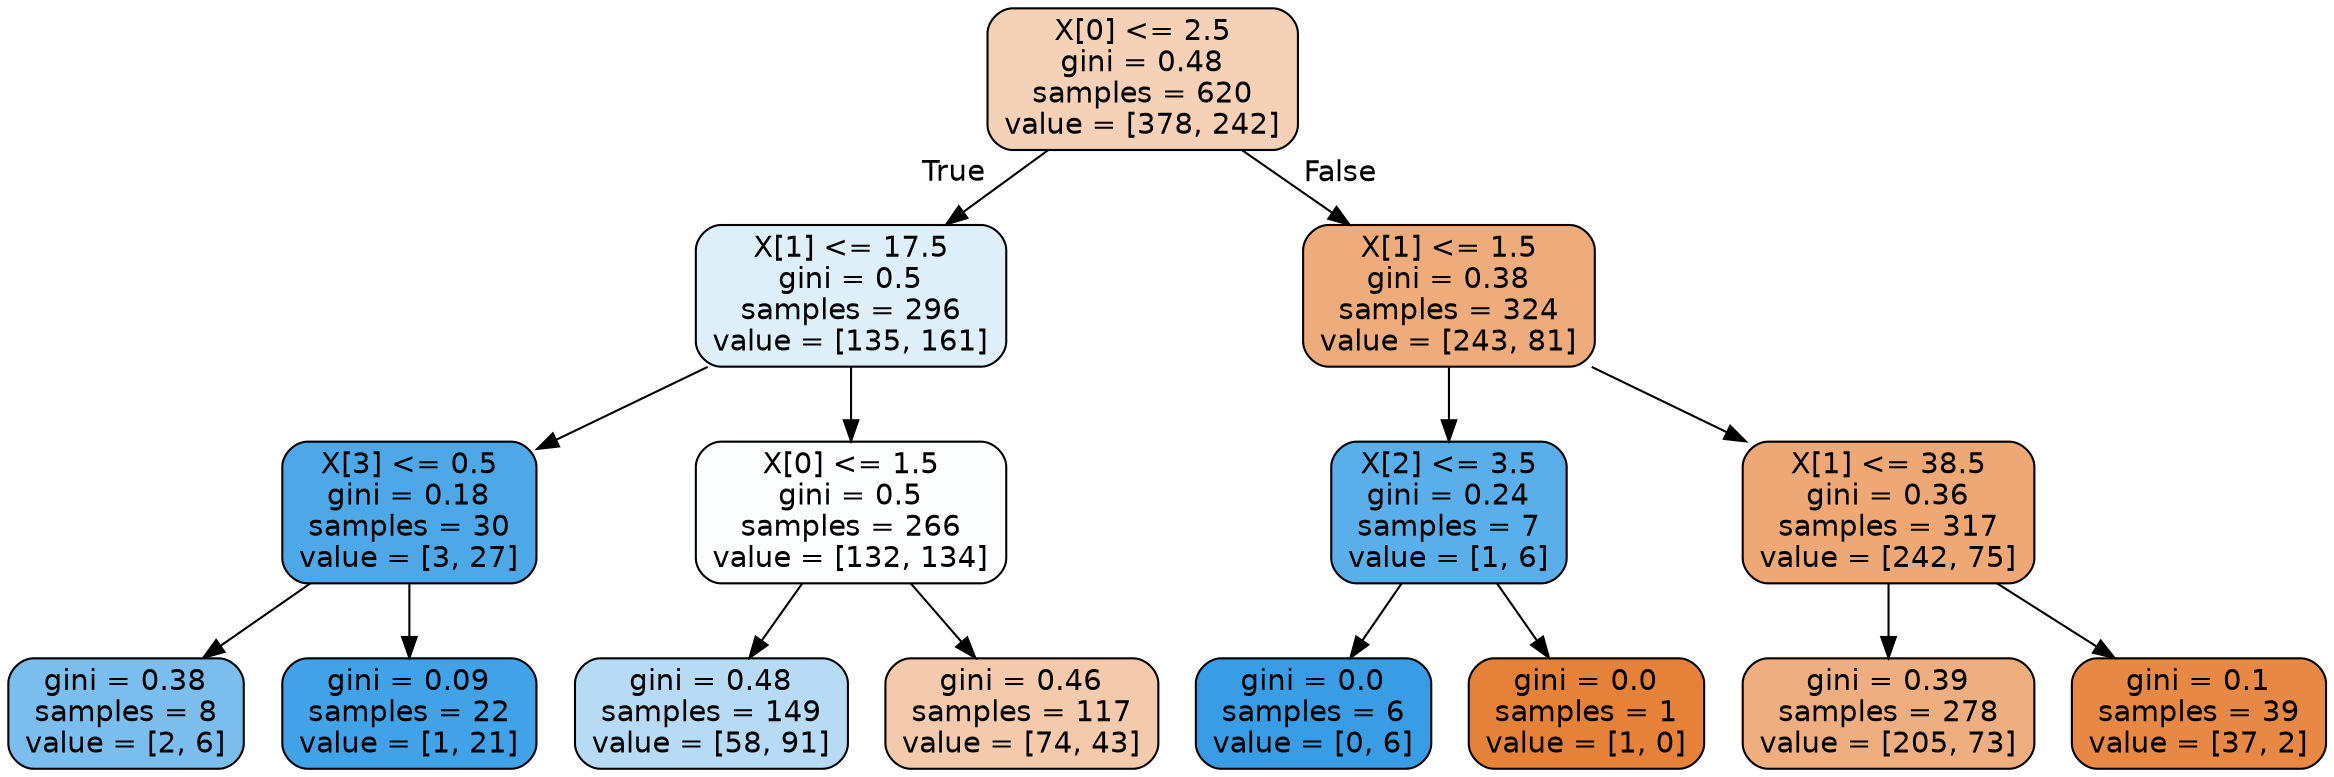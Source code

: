 digraph Tree {
node [shape=box, style="filled, rounded", color="black", fontname=helvetica] ;
edge [fontname=helvetica] ;
0 [label="X[0] <= 2.5\ngini = 0.48\nsamples = 620\nvalue = [378, 242]", fillcolor="#e581395c"] ;
1 [label="X[1] <= 17.5\ngini = 0.5\nsamples = 296\nvalue = [135, 161]", fillcolor="#399de529"] ;
0 -> 1 [labeldistance=2.5, labelangle=45, headlabel="True"] ;
2 [label="X[3] <= 0.5\ngini = 0.18\nsamples = 30\nvalue = [3, 27]", fillcolor="#399de5e3"] ;
1 -> 2 ;
3 [label="gini = 0.38\nsamples = 8\nvalue = [2, 6]", fillcolor="#399de5aa"] ;
2 -> 3 ;
4 [label="gini = 0.09\nsamples = 22\nvalue = [1, 21]", fillcolor="#399de5f3"] ;
2 -> 4 ;
5 [label="X[0] <= 1.5\ngini = 0.5\nsamples = 266\nvalue = [132, 134]", fillcolor="#399de504"] ;
1 -> 5 ;
6 [label="gini = 0.48\nsamples = 149\nvalue = [58, 91]", fillcolor="#399de55c"] ;
5 -> 6 ;
7 [label="gini = 0.46\nsamples = 117\nvalue = [74, 43]", fillcolor="#e581396b"] ;
5 -> 7 ;
8 [label="X[1] <= 1.5\ngini = 0.38\nsamples = 324\nvalue = [243, 81]", fillcolor="#e58139aa"] ;
0 -> 8 [labeldistance=2.5, labelangle=-45, headlabel="False"] ;
9 [label="X[2] <= 3.5\ngini = 0.24\nsamples = 7\nvalue = [1, 6]", fillcolor="#399de5d4"] ;
8 -> 9 ;
10 [label="gini = 0.0\nsamples = 6\nvalue = [0, 6]", fillcolor="#399de5ff"] ;
9 -> 10 ;
11 [label="gini = 0.0\nsamples = 1\nvalue = [1, 0]", fillcolor="#e58139ff"] ;
9 -> 11 ;
12 [label="X[1] <= 38.5\ngini = 0.36\nsamples = 317\nvalue = [242, 75]", fillcolor="#e58139b0"] ;
8 -> 12 ;
13 [label="gini = 0.39\nsamples = 278\nvalue = [205, 73]", fillcolor="#e58139a4"] ;
12 -> 13 ;
14 [label="gini = 0.1\nsamples = 39\nvalue = [37, 2]", fillcolor="#e58139f1"] ;
12 -> 14 ;
}